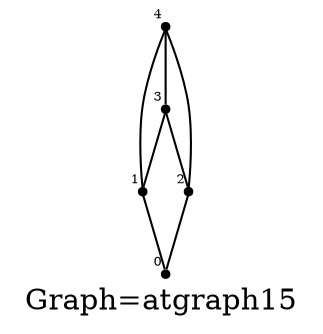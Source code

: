 /* Created by igraph 0.8.0-pre+0200568 */
graph {
  graph [
    label="Graph=atgraph15"
    labelloc=bottom
  ];
  0 [
    pos="0.000000,1.000000!"
    shape=point
    fontsize=6
    xlabel=0
  ];
  1 [
    pos="1.000000,1.000000!"
    shape=point
    fontsize=6
    xlabel=1
  ];
  2 [
    pos="2.000000,0.000000!"
    shape=point
    fontsize=6
    xlabel=2
  ];
  3 [
    pos="1.900000,1.000000!"
    shape=point
    fontsize=6
    xlabel=3
  ];
  4 [
    pos="2.000000,2.000000!"
    shape=point
    fontsize=6
    xlabel=4
  ];

  1 -- 0;
  2 -- 0;
  3 -- 1;
  4 -- 1;
  3 -- 2;
  4 -- 2;
  4 -- 3;
}

